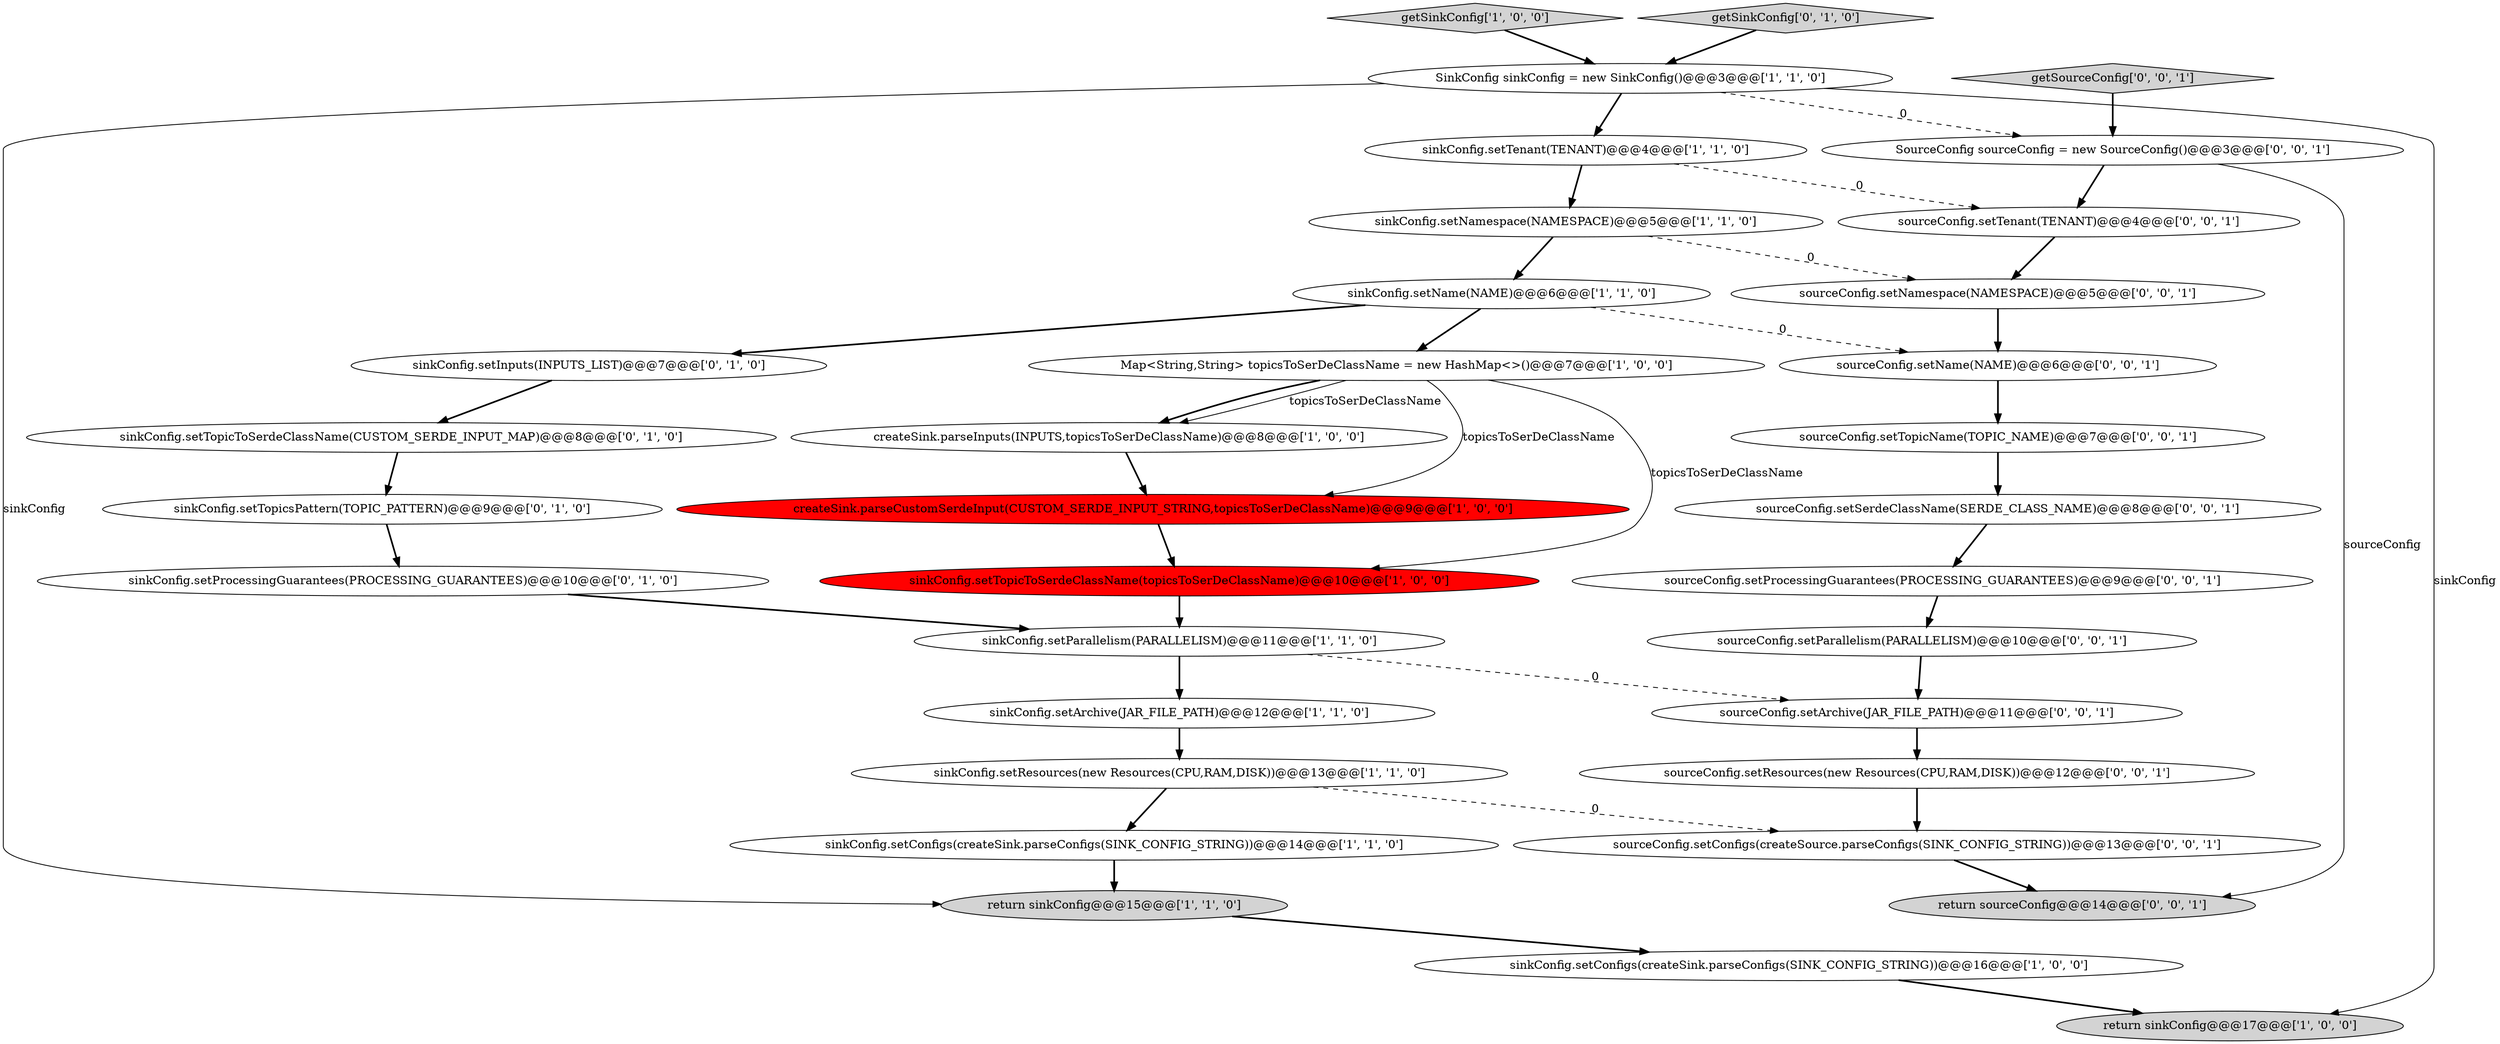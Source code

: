 digraph {
3 [style = filled, label = "sinkConfig.setName(NAME)@@@6@@@['1', '1', '0']", fillcolor = white, shape = ellipse image = "AAA0AAABBB1BBB"];
16 [style = filled, label = "sinkConfig.setTopicToSerdeClassName(CUSTOM_SERDE_INPUT_MAP)@@@8@@@['0', '1', '0']", fillcolor = white, shape = ellipse image = "AAA0AAABBB2BBB"];
22 [style = filled, label = "sourceConfig.setSerdeClassName(SERDE_CLASS_NAME)@@@8@@@['0', '0', '1']", fillcolor = white, shape = ellipse image = "AAA0AAABBB3BBB"];
20 [style = filled, label = "sinkConfig.setProcessingGuarantees(PROCESSING_GUARANTEES)@@@10@@@['0', '1', '0']", fillcolor = white, shape = ellipse image = "AAA0AAABBB2BBB"];
29 [style = filled, label = "SourceConfig sourceConfig = new SourceConfig()@@@3@@@['0', '0', '1']", fillcolor = white, shape = ellipse image = "AAA0AAABBB3BBB"];
0 [style = filled, label = "SinkConfig sinkConfig = new SinkConfig()@@@3@@@['1', '1', '0']", fillcolor = white, shape = ellipse image = "AAA0AAABBB1BBB"];
31 [style = filled, label = "sourceConfig.setArchive(JAR_FILE_PATH)@@@11@@@['0', '0', '1']", fillcolor = white, shape = ellipse image = "AAA0AAABBB3BBB"];
14 [style = filled, label = "sinkConfig.setArchive(JAR_FILE_PATH)@@@12@@@['1', '1', '0']", fillcolor = white, shape = ellipse image = "AAA0AAABBB1BBB"];
23 [style = filled, label = "sourceConfig.setConfigs(createSource.parseConfigs(SINK_CONFIG_STRING))@@@13@@@['0', '0', '1']", fillcolor = white, shape = ellipse image = "AAA0AAABBB3BBB"];
25 [style = filled, label = "sourceConfig.setProcessingGuarantees(PROCESSING_GUARANTEES)@@@9@@@['0', '0', '1']", fillcolor = white, shape = ellipse image = "AAA0AAABBB3BBB"];
18 [style = filled, label = "sinkConfig.setInputs(INPUTS_LIST)@@@7@@@['0', '1', '0']", fillcolor = white, shape = ellipse image = "AAA0AAABBB2BBB"];
21 [style = filled, label = "sourceConfig.setTenant(TENANT)@@@4@@@['0', '0', '1']", fillcolor = white, shape = ellipse image = "AAA0AAABBB3BBB"];
1 [style = filled, label = "getSinkConfig['1', '0', '0']", fillcolor = lightgray, shape = diamond image = "AAA0AAABBB1BBB"];
32 [style = filled, label = "sourceConfig.setTopicName(TOPIC_NAME)@@@7@@@['0', '0', '1']", fillcolor = white, shape = ellipse image = "AAA0AAABBB3BBB"];
24 [style = filled, label = "return sourceConfig@@@14@@@['0', '0', '1']", fillcolor = lightgray, shape = ellipse image = "AAA0AAABBB3BBB"];
30 [style = filled, label = "getSourceConfig['0', '0', '1']", fillcolor = lightgray, shape = diamond image = "AAA0AAABBB3BBB"];
10 [style = filled, label = "createSink.parseInputs(INPUTS,topicsToSerDeClassName)@@@8@@@['1', '0', '0']", fillcolor = white, shape = ellipse image = "AAA0AAABBB1BBB"];
28 [style = filled, label = "sourceConfig.setNamespace(NAMESPACE)@@@5@@@['0', '0', '1']", fillcolor = white, shape = ellipse image = "AAA0AAABBB3BBB"];
27 [style = filled, label = "sourceConfig.setResources(new Resources(CPU,RAM,DISK))@@@12@@@['0', '0', '1']", fillcolor = white, shape = ellipse image = "AAA0AAABBB3BBB"];
17 [style = filled, label = "getSinkConfig['0', '1', '0']", fillcolor = lightgray, shape = diamond image = "AAA0AAABBB2BBB"];
9 [style = filled, label = "sinkConfig.setNamespace(NAMESPACE)@@@5@@@['1', '1', '0']", fillcolor = white, shape = ellipse image = "AAA0AAABBB1BBB"];
26 [style = filled, label = "sourceConfig.setName(NAME)@@@6@@@['0', '0', '1']", fillcolor = white, shape = ellipse image = "AAA0AAABBB3BBB"];
15 [style = filled, label = "sinkConfig.setResources(new Resources(CPU,RAM,DISK))@@@13@@@['1', '1', '0']", fillcolor = white, shape = ellipse image = "AAA0AAABBB1BBB"];
13 [style = filled, label = "sinkConfig.setConfigs(createSink.parseConfigs(SINK_CONFIG_STRING))@@@16@@@['1', '0', '0']", fillcolor = white, shape = ellipse image = "AAA0AAABBB1BBB"];
12 [style = filled, label = "return sinkConfig@@@15@@@['1', '1', '0']", fillcolor = lightgray, shape = ellipse image = "AAA0AAABBB1BBB"];
2 [style = filled, label = "sinkConfig.setConfigs(createSink.parseConfigs(SINK_CONFIG_STRING))@@@14@@@['1', '1', '0']", fillcolor = white, shape = ellipse image = "AAA0AAABBB1BBB"];
7 [style = filled, label = "Map<String,String> topicsToSerDeClassName = new HashMap<>()@@@7@@@['1', '0', '0']", fillcolor = white, shape = ellipse image = "AAA0AAABBB1BBB"];
5 [style = filled, label = "return sinkConfig@@@17@@@['1', '0', '0']", fillcolor = lightgray, shape = ellipse image = "AAA0AAABBB1BBB"];
8 [style = filled, label = "sinkConfig.setTenant(TENANT)@@@4@@@['1', '1', '0']", fillcolor = white, shape = ellipse image = "AAA0AAABBB1BBB"];
11 [style = filled, label = "sinkConfig.setParallelism(PARALLELISM)@@@11@@@['1', '1', '0']", fillcolor = white, shape = ellipse image = "AAA0AAABBB1BBB"];
33 [style = filled, label = "sourceConfig.setParallelism(PARALLELISM)@@@10@@@['0', '0', '1']", fillcolor = white, shape = ellipse image = "AAA0AAABBB3BBB"];
4 [style = filled, label = "sinkConfig.setTopicToSerdeClassName(topicsToSerDeClassName)@@@10@@@['1', '0', '0']", fillcolor = red, shape = ellipse image = "AAA1AAABBB1BBB"];
6 [style = filled, label = "createSink.parseCustomSerdeInput(CUSTOM_SERDE_INPUT_STRING,topicsToSerDeClassName)@@@9@@@['1', '0', '0']", fillcolor = red, shape = ellipse image = "AAA1AAABBB1BBB"];
19 [style = filled, label = "sinkConfig.setTopicsPattern(TOPIC_PATTERN)@@@9@@@['0', '1', '0']", fillcolor = white, shape = ellipse image = "AAA0AAABBB2BBB"];
22->25 [style = bold, label=""];
32->22 [style = bold, label=""];
15->2 [style = bold, label=""];
15->23 [style = dashed, label="0"];
26->32 [style = bold, label=""];
3->26 [style = dashed, label="0"];
25->33 [style = bold, label=""];
11->14 [style = bold, label=""];
7->10 [style = bold, label=""];
29->24 [style = solid, label="sourceConfig"];
7->4 [style = solid, label="topicsToSerDeClassName"];
19->20 [style = bold, label=""];
9->28 [style = dashed, label="0"];
0->5 [style = solid, label="sinkConfig"];
7->6 [style = solid, label="topicsToSerDeClassName"];
28->26 [style = bold, label=""];
1->0 [style = bold, label=""];
8->21 [style = dashed, label="0"];
16->19 [style = bold, label=""];
0->12 [style = solid, label="sinkConfig"];
10->6 [style = bold, label=""];
30->29 [style = bold, label=""];
29->21 [style = bold, label=""];
2->12 [style = bold, label=""];
21->28 [style = bold, label=""];
3->18 [style = bold, label=""];
7->10 [style = solid, label="topicsToSerDeClassName"];
12->13 [style = bold, label=""];
6->4 [style = bold, label=""];
23->24 [style = bold, label=""];
17->0 [style = bold, label=""];
31->27 [style = bold, label=""];
3->7 [style = bold, label=""];
11->31 [style = dashed, label="0"];
0->29 [style = dashed, label="0"];
0->8 [style = bold, label=""];
8->9 [style = bold, label=""];
13->5 [style = bold, label=""];
33->31 [style = bold, label=""];
9->3 [style = bold, label=""];
14->15 [style = bold, label=""];
27->23 [style = bold, label=""];
4->11 [style = bold, label=""];
20->11 [style = bold, label=""];
18->16 [style = bold, label=""];
}
